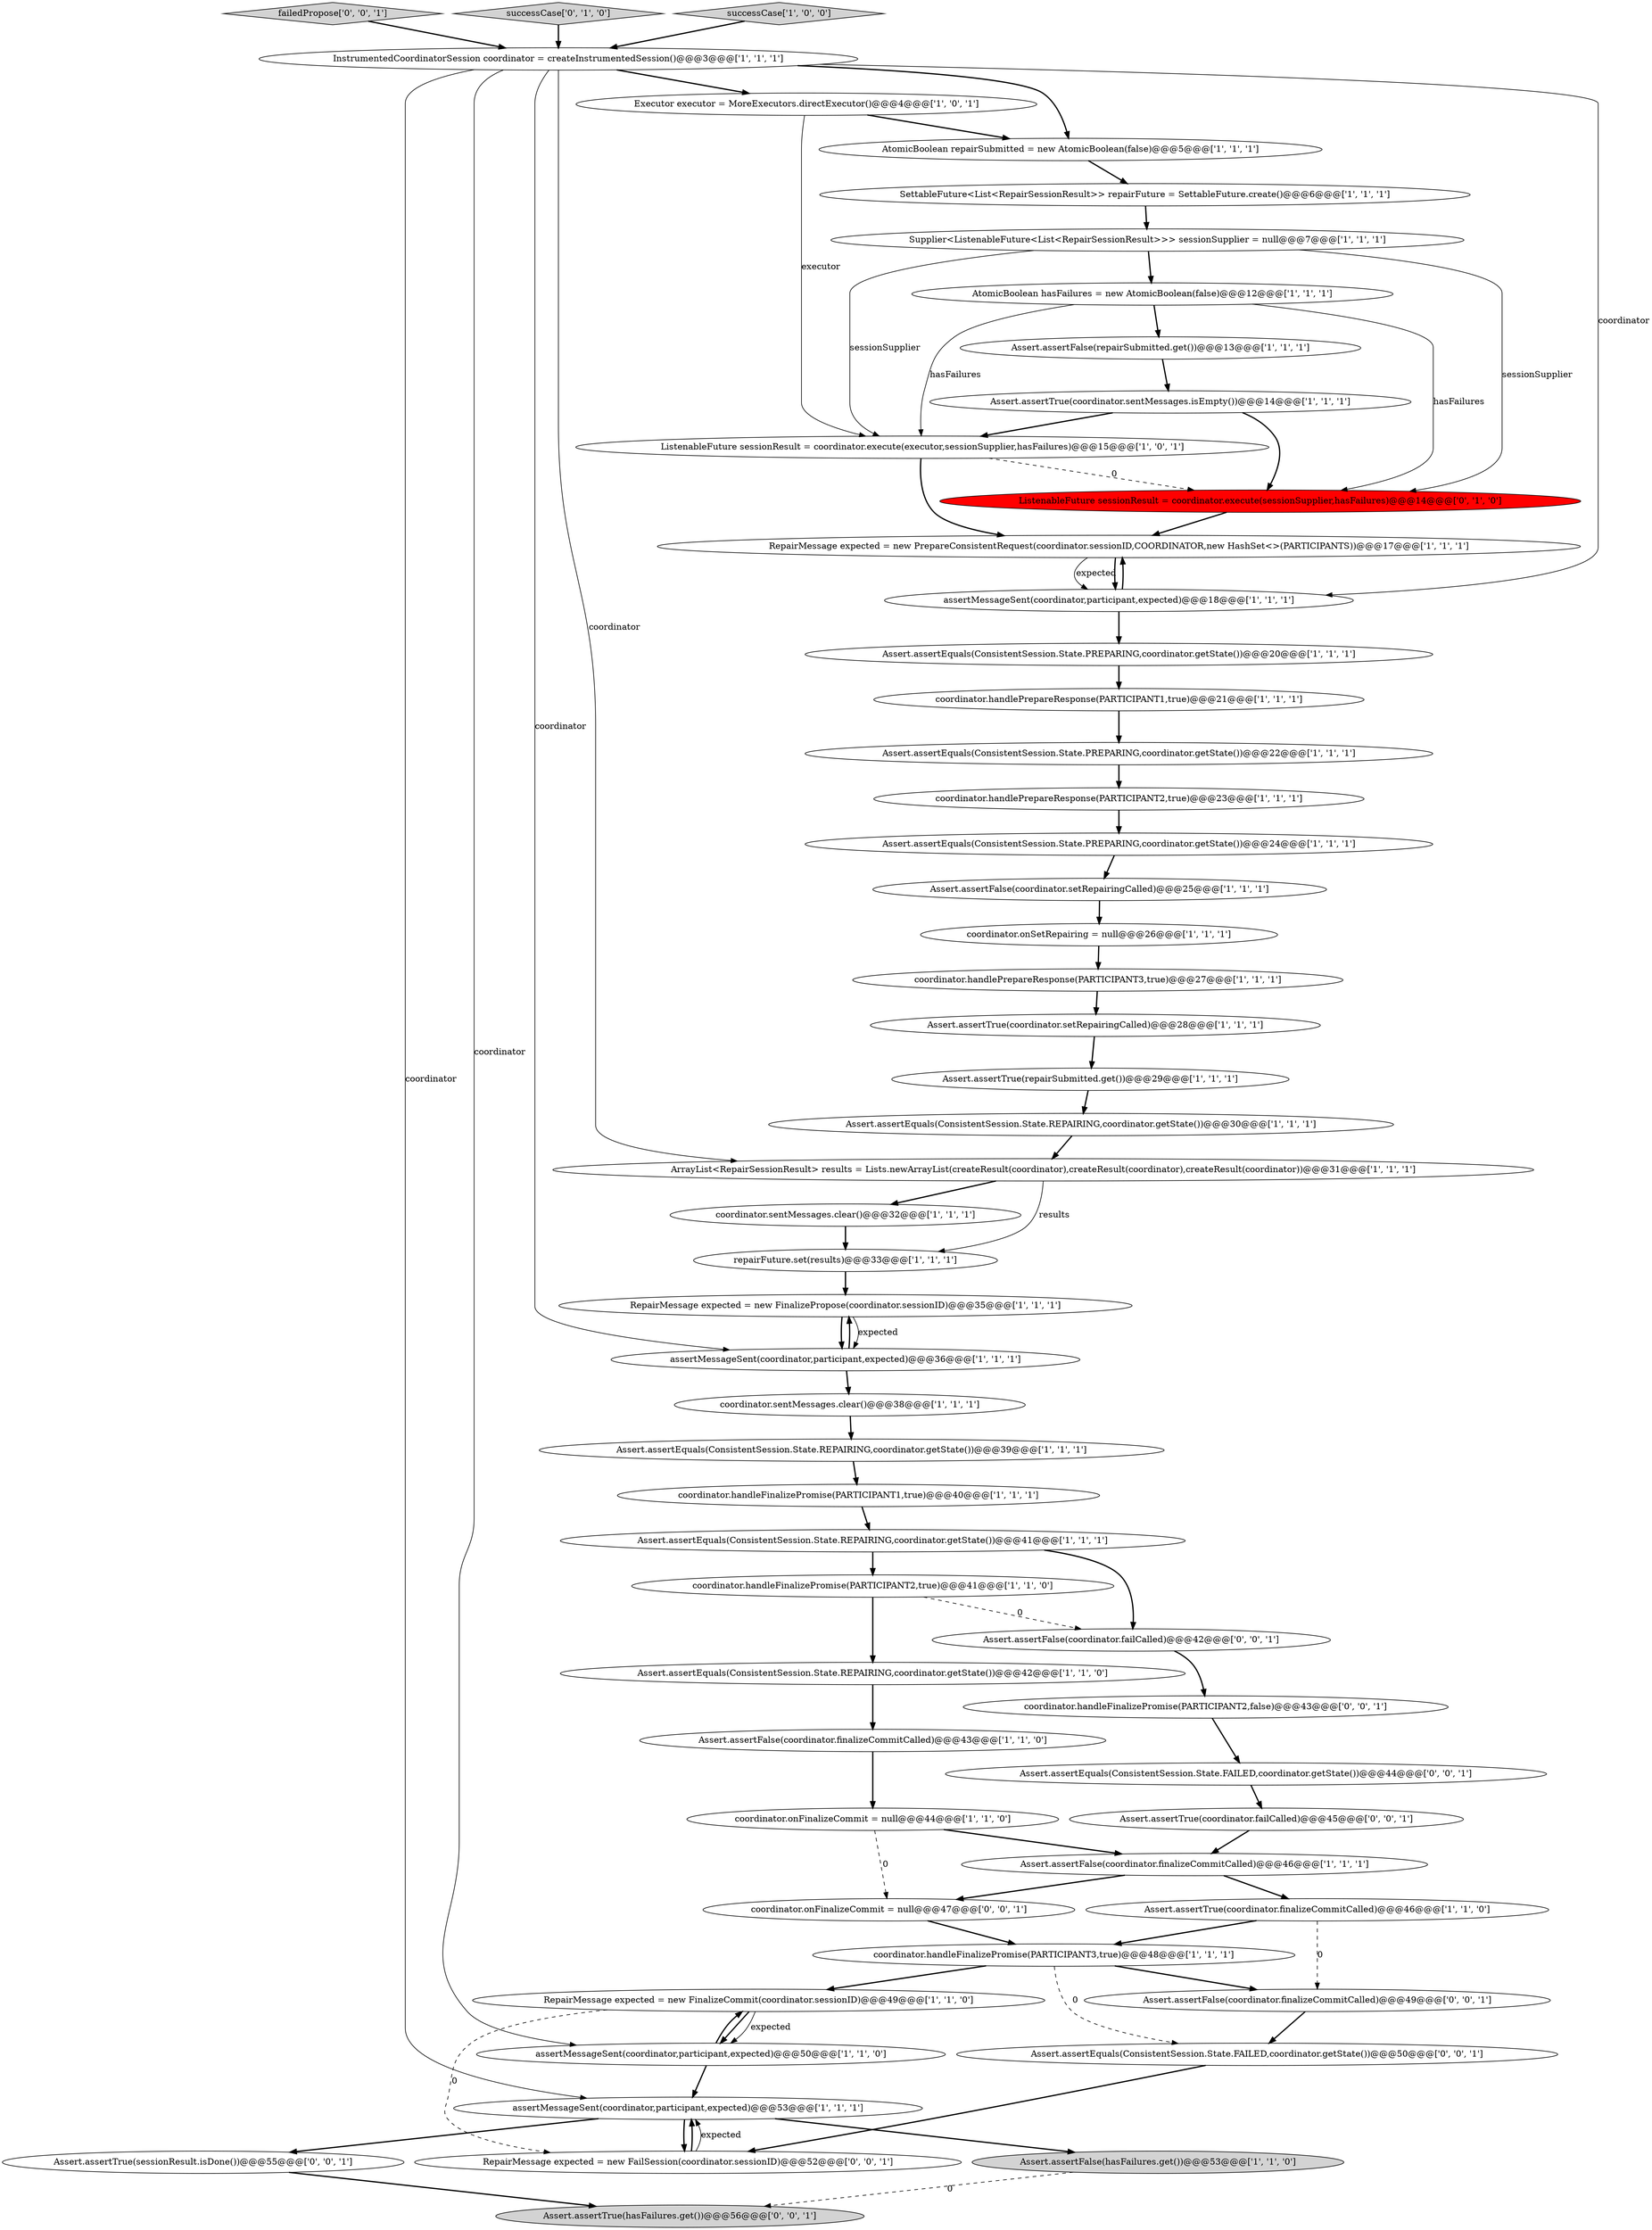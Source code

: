 digraph {
14 [style = filled, label = "RepairMessage expected = new FinalizePropose(coordinator.sessionID)@@@35@@@['1', '1', '1']", fillcolor = white, shape = ellipse image = "AAA0AAABBB1BBB"];
35 [style = filled, label = "coordinator.onFinalizeCommit = null@@@44@@@['1', '1', '0']", fillcolor = white, shape = ellipse image = "AAA0AAABBB1BBB"];
46 [style = filled, label = "Assert.assertFalse(coordinator.failCalled)@@@42@@@['0', '0', '1']", fillcolor = white, shape = ellipse image = "AAA0AAABBB3BBB"];
2 [style = filled, label = "assertMessageSent(coordinator,participant,expected)@@@50@@@['1', '1', '0']", fillcolor = white, shape = ellipse image = "AAA0AAABBB1BBB"];
24 [style = filled, label = "Assert.assertEquals(ConsistentSession.State.PREPARING,coordinator.getState())@@@24@@@['1', '1', '1']", fillcolor = white, shape = ellipse image = "AAA0AAABBB1BBB"];
34 [style = filled, label = "Assert.assertFalse(hasFailures.get())@@@53@@@['1', '1', '0']", fillcolor = lightgray, shape = ellipse image = "AAA0AAABBB1BBB"];
16 [style = filled, label = "Assert.assertEquals(ConsistentSession.State.REPAIRING,coordinator.getState())@@@39@@@['1', '1', '1']", fillcolor = white, shape = ellipse image = "AAA0AAABBB1BBB"];
10 [style = filled, label = "coordinator.sentMessages.clear()@@@38@@@['1', '1', '1']", fillcolor = white, shape = ellipse image = "AAA0AAABBB1BBB"];
29 [style = filled, label = "coordinator.handlePrepareResponse(PARTICIPANT1,true)@@@21@@@['1', '1', '1']", fillcolor = white, shape = ellipse image = "AAA0AAABBB1BBB"];
43 [style = filled, label = "ListenableFuture sessionResult = coordinator.execute(sessionSupplier,hasFailures)@@@14@@@['0', '1', '0']", fillcolor = red, shape = ellipse image = "AAA1AAABBB2BBB"];
32 [style = filled, label = "repairFuture.set(results)@@@33@@@['1', '1', '1']", fillcolor = white, shape = ellipse image = "AAA0AAABBB1BBB"];
30 [style = filled, label = "Supplier<ListenableFuture<List<RepairSessionResult>>> sessionSupplier = null@@@7@@@['1', '1', '1']", fillcolor = white, shape = ellipse image = "AAA0AAABBB1BBB"];
31 [style = filled, label = "Assert.assertEquals(ConsistentSession.State.PREPARING,coordinator.getState())@@@22@@@['1', '1', '1']", fillcolor = white, shape = ellipse image = "AAA0AAABBB1BBB"];
38 [style = filled, label = "assertMessageSent(coordinator,participant,expected)@@@36@@@['1', '1', '1']", fillcolor = white, shape = ellipse image = "AAA0AAABBB1BBB"];
23 [style = filled, label = "Assert.assertTrue(coordinator.finalizeCommitCalled)@@@46@@@['1', '1', '0']", fillcolor = white, shape = ellipse image = "AAA0AAABBB1BBB"];
40 [style = filled, label = "AtomicBoolean repairSubmitted = new AtomicBoolean(false)@@@5@@@['1', '1', '1']", fillcolor = white, shape = ellipse image = "AAA0AAABBB1BBB"];
45 [style = filled, label = "failedPropose['0', '0', '1']", fillcolor = lightgray, shape = diamond image = "AAA0AAABBB3BBB"];
7 [style = filled, label = "coordinator.handlePrepareResponse(PARTICIPANT2,true)@@@23@@@['1', '1', '1']", fillcolor = white, shape = ellipse image = "AAA0AAABBB1BBB"];
11 [style = filled, label = "coordinator.sentMessages.clear()@@@32@@@['1', '1', '1']", fillcolor = white, shape = ellipse image = "AAA0AAABBB1BBB"];
19 [style = filled, label = "coordinator.handlePrepareResponse(PARTICIPANT3,true)@@@27@@@['1', '1', '1']", fillcolor = white, shape = ellipse image = "AAA0AAABBB1BBB"];
37 [style = filled, label = "assertMessageSent(coordinator,participant,expected)@@@53@@@['1', '1', '1']", fillcolor = white, shape = ellipse image = "AAA0AAABBB1BBB"];
1 [style = filled, label = "Assert.assertEquals(ConsistentSession.State.REPAIRING,coordinator.getState())@@@30@@@['1', '1', '1']", fillcolor = white, shape = ellipse image = "AAA0AAABBB1BBB"];
27 [style = filled, label = "coordinator.onSetRepairing = null@@@26@@@['1', '1', '1']", fillcolor = white, shape = ellipse image = "AAA0AAABBB1BBB"];
6 [style = filled, label = "Assert.assertTrue(repairSubmitted.get())@@@29@@@['1', '1', '1']", fillcolor = white, shape = ellipse image = "AAA0AAABBB1BBB"];
25 [style = filled, label = "coordinator.handleFinalizePromise(PARTICIPANT3,true)@@@48@@@['1', '1', '1']", fillcolor = white, shape = ellipse image = "AAA0AAABBB1BBB"];
5 [style = filled, label = "Assert.assertEquals(ConsistentSession.State.REPAIRING,coordinator.getState())@@@42@@@['1', '1', '0']", fillcolor = white, shape = ellipse image = "AAA0AAABBB1BBB"];
42 [style = filled, label = "Assert.assertEquals(ConsistentSession.State.PREPARING,coordinator.getState())@@@20@@@['1', '1', '1']", fillcolor = white, shape = ellipse image = "AAA0AAABBB1BBB"];
28 [style = filled, label = "coordinator.handleFinalizePromise(PARTICIPANT2,true)@@@41@@@['1', '1', '0']", fillcolor = white, shape = ellipse image = "AAA0AAABBB1BBB"];
36 [style = filled, label = "RepairMessage expected = new FinalizeCommit(coordinator.sessionID)@@@49@@@['1', '1', '0']", fillcolor = white, shape = ellipse image = "AAA0AAABBB1BBB"];
55 [style = filled, label = "Assert.assertEquals(ConsistentSession.State.FAILED,coordinator.getState())@@@50@@@['0', '0', '1']", fillcolor = white, shape = ellipse image = "AAA0AAABBB3BBB"];
18 [style = filled, label = "Assert.assertFalse(coordinator.setRepairingCalled)@@@25@@@['1', '1', '1']", fillcolor = white, shape = ellipse image = "AAA0AAABBB1BBB"];
44 [style = filled, label = "successCase['0', '1', '0']", fillcolor = lightgray, shape = diamond image = "AAA0AAABBB2BBB"];
54 [style = filled, label = "Assert.assertTrue(sessionResult.isDone())@@@55@@@['0', '0', '1']", fillcolor = white, shape = ellipse image = "AAA0AAABBB3BBB"];
49 [style = filled, label = "Assert.assertTrue(coordinator.failCalled)@@@45@@@['0', '0', '1']", fillcolor = white, shape = ellipse image = "AAA0AAABBB3BBB"];
41 [style = filled, label = "Assert.assertTrue(coordinator.setRepairingCalled)@@@28@@@['1', '1', '1']", fillcolor = white, shape = ellipse image = "AAA0AAABBB1BBB"];
0 [style = filled, label = "ListenableFuture sessionResult = coordinator.execute(executor,sessionSupplier,hasFailures)@@@15@@@['1', '0', '1']", fillcolor = white, shape = ellipse image = "AAA0AAABBB1BBB"];
51 [style = filled, label = "coordinator.handleFinalizePromise(PARTICIPANT2,false)@@@43@@@['0', '0', '1']", fillcolor = white, shape = ellipse image = "AAA0AAABBB3BBB"];
52 [style = filled, label = "coordinator.onFinalizeCommit = null@@@47@@@['0', '0', '1']", fillcolor = white, shape = ellipse image = "AAA0AAABBB3BBB"];
4 [style = filled, label = "Executor executor = MoreExecutors.directExecutor()@@@4@@@['1', '0', '1']", fillcolor = white, shape = ellipse image = "AAA0AAABBB1BBB"];
3 [style = filled, label = "ArrayList<RepairSessionResult> results = Lists.newArrayList(createResult(coordinator),createResult(coordinator),createResult(coordinator))@@@31@@@['1', '1', '1']", fillcolor = white, shape = ellipse image = "AAA0AAABBB1BBB"];
48 [style = filled, label = "RepairMessage expected = new FailSession(coordinator.sessionID)@@@52@@@['0', '0', '1']", fillcolor = white, shape = ellipse image = "AAA0AAABBB3BBB"];
15 [style = filled, label = "SettableFuture<List<RepairSessionResult>> repairFuture = SettableFuture.create()@@@6@@@['1', '1', '1']", fillcolor = white, shape = ellipse image = "AAA0AAABBB1BBB"];
47 [style = filled, label = "Assert.assertFalse(coordinator.finalizeCommitCalled)@@@49@@@['0', '0', '1']", fillcolor = white, shape = ellipse image = "AAA0AAABBB3BBB"];
12 [style = filled, label = "InstrumentedCoordinatorSession coordinator = createInstrumentedSession()@@@3@@@['1', '1', '1']", fillcolor = white, shape = ellipse image = "AAA0AAABBB1BBB"];
21 [style = filled, label = "Assert.assertEquals(ConsistentSession.State.REPAIRING,coordinator.getState())@@@41@@@['1', '1', '1']", fillcolor = white, shape = ellipse image = "AAA0AAABBB1BBB"];
9 [style = filled, label = "Assert.assertFalse(coordinator.finalizeCommitCalled)@@@46@@@['1', '1', '1']", fillcolor = white, shape = ellipse image = "AAA0AAABBB1BBB"];
26 [style = filled, label = "AtomicBoolean hasFailures = new AtomicBoolean(false)@@@12@@@['1', '1', '1']", fillcolor = white, shape = ellipse image = "AAA0AAABBB1BBB"];
17 [style = filled, label = "Assert.assertFalse(coordinator.finalizeCommitCalled)@@@43@@@['1', '1', '0']", fillcolor = white, shape = ellipse image = "AAA0AAABBB1BBB"];
20 [style = filled, label = "coordinator.handleFinalizePromise(PARTICIPANT1,true)@@@40@@@['1', '1', '1']", fillcolor = white, shape = ellipse image = "AAA0AAABBB1BBB"];
39 [style = filled, label = "Assert.assertFalse(repairSubmitted.get())@@@13@@@['1', '1', '1']", fillcolor = white, shape = ellipse image = "AAA0AAABBB1BBB"];
13 [style = filled, label = "assertMessageSent(coordinator,participant,expected)@@@18@@@['1', '1', '1']", fillcolor = white, shape = ellipse image = "AAA0AAABBB1BBB"];
50 [style = filled, label = "Assert.assertTrue(hasFailures.get())@@@56@@@['0', '0', '1']", fillcolor = lightgray, shape = ellipse image = "AAA0AAABBB3BBB"];
33 [style = filled, label = "successCase['1', '0', '0']", fillcolor = lightgray, shape = diamond image = "AAA0AAABBB1BBB"];
22 [style = filled, label = "RepairMessage expected = new PrepareConsistentRequest(coordinator.sessionID,COORDINATOR,new HashSet<>(PARTICIPANTS))@@@17@@@['1', '1', '1']", fillcolor = white, shape = ellipse image = "AAA0AAABBB1BBB"];
53 [style = filled, label = "Assert.assertEquals(ConsistentSession.State.FAILED,coordinator.getState())@@@44@@@['0', '0', '1']", fillcolor = white, shape = ellipse image = "AAA0AAABBB3BBB"];
8 [style = filled, label = "Assert.assertTrue(coordinator.sentMessages.isEmpty())@@@14@@@['1', '1', '1']", fillcolor = white, shape = ellipse image = "AAA0AAABBB1BBB"];
3->32 [style = solid, label="results"];
40->15 [style = bold, label=""];
51->53 [style = bold, label=""];
42->29 [style = bold, label=""];
21->28 [style = bold, label=""];
4->0 [style = solid, label="executor"];
8->0 [style = bold, label=""];
46->51 [style = bold, label=""];
55->48 [style = bold, label=""];
12->40 [style = bold, label=""];
21->46 [style = bold, label=""];
14->38 [style = solid, label="expected"];
28->46 [style = dashed, label="0"];
36->2 [style = bold, label=""];
37->48 [style = bold, label=""];
2->36 [style = bold, label=""];
27->19 [style = bold, label=""];
13->22 [style = bold, label=""];
25->55 [style = dashed, label="0"];
9->52 [style = bold, label=""];
22->13 [style = bold, label=""];
17->35 [style = bold, label=""];
23->25 [style = bold, label=""];
48->37 [style = bold, label=""];
25->47 [style = bold, label=""];
28->5 [style = bold, label=""];
25->36 [style = bold, label=""];
30->26 [style = bold, label=""];
39->8 [style = bold, label=""];
3->11 [style = bold, label=""];
14->38 [style = bold, label=""];
41->6 [style = bold, label=""];
5->17 [style = bold, label=""];
24->18 [style = bold, label=""];
44->12 [style = bold, label=""];
26->43 [style = solid, label="hasFailures"];
7->24 [style = bold, label=""];
30->0 [style = solid, label="sessionSupplier"];
19->41 [style = bold, label=""];
26->0 [style = solid, label="hasFailures"];
12->3 [style = solid, label="coordinator"];
43->22 [style = bold, label=""];
35->52 [style = dashed, label="0"];
12->2 [style = solid, label="coordinator"];
16->20 [style = bold, label=""];
34->50 [style = dashed, label="0"];
13->42 [style = bold, label=""];
35->9 [style = bold, label=""];
1->3 [style = bold, label=""];
22->13 [style = solid, label="expected"];
36->2 [style = solid, label="expected"];
32->14 [style = bold, label=""];
11->32 [style = bold, label=""];
0->43 [style = dashed, label="0"];
33->12 [style = bold, label=""];
36->48 [style = dashed, label="0"];
31->7 [style = bold, label=""];
12->37 [style = solid, label="coordinator"];
6->1 [style = bold, label=""];
10->16 [style = bold, label=""];
12->13 [style = solid, label="coordinator"];
4->40 [style = bold, label=""];
38->10 [style = bold, label=""];
29->31 [style = bold, label=""];
30->43 [style = solid, label="sessionSupplier"];
8->43 [style = bold, label=""];
15->30 [style = bold, label=""];
26->39 [style = bold, label=""];
38->14 [style = bold, label=""];
37->54 [style = bold, label=""];
45->12 [style = bold, label=""];
54->50 [style = bold, label=""];
20->21 [style = bold, label=""];
48->37 [style = solid, label="expected"];
9->23 [style = bold, label=""];
53->49 [style = bold, label=""];
12->38 [style = solid, label="coordinator"];
23->47 [style = dashed, label="0"];
52->25 [style = bold, label=""];
47->55 [style = bold, label=""];
12->4 [style = bold, label=""];
18->27 [style = bold, label=""];
37->34 [style = bold, label=""];
0->22 [style = bold, label=""];
2->37 [style = bold, label=""];
49->9 [style = bold, label=""];
}
